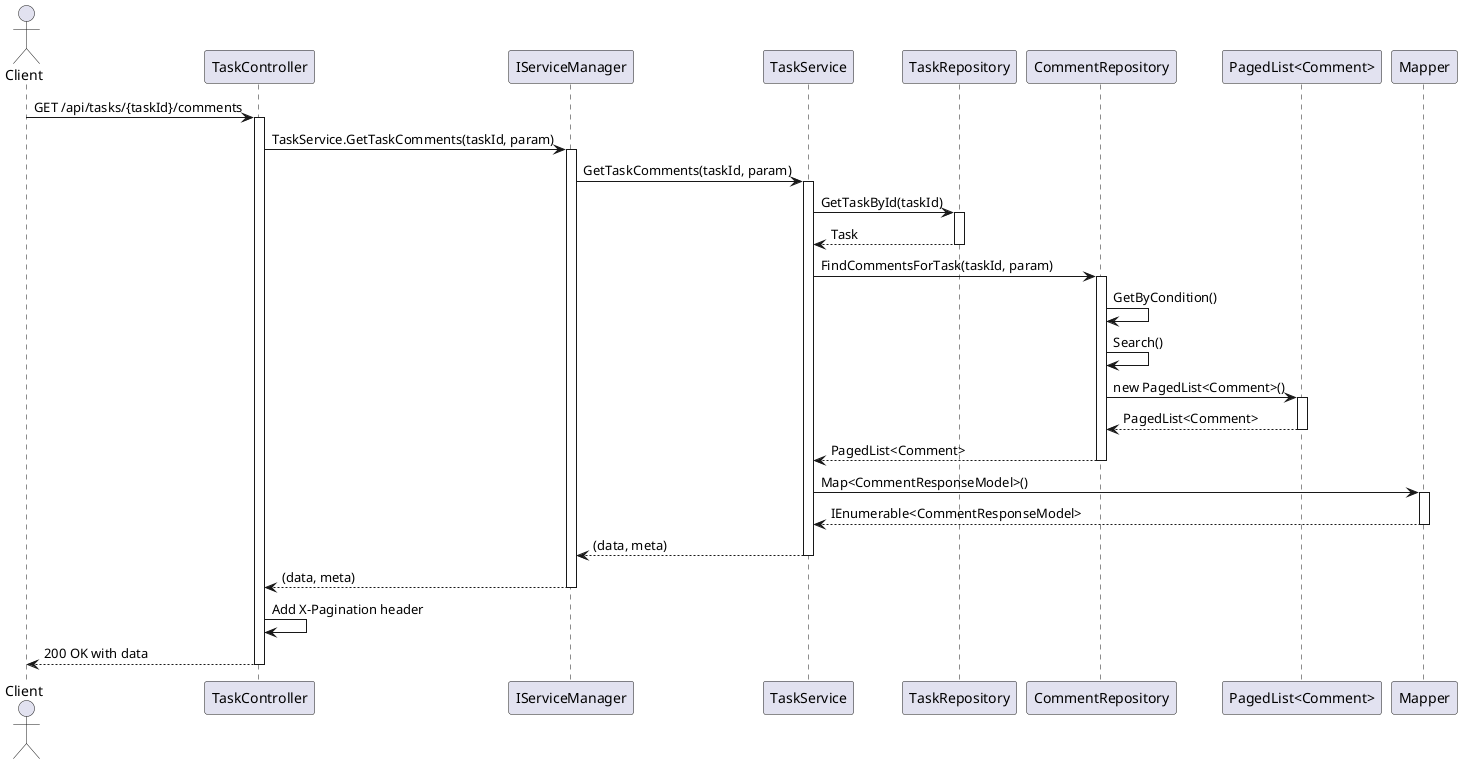 @startuml
actor Client
participant "TaskController" as TC
participant "IServiceManager" as ISM
participant "TaskService" as TS
participant "TaskRepository" as TR
participant "CommentRepository" as CR
participant "PagedList<Comment>" as PL
participant "Mapper" as M

Client -> TC : GET /api/tasks/{taskId}/comments
activate TC

TC -> ISM : TaskService.GetTaskComments(taskId, param)
activate ISM

ISM -> TS : GetTaskComments(taskId, param)
activate TS

TS -> TR : GetTaskById(taskId)
activate TR
TR --> TS : Task
deactivate TR

TS -> CR : FindCommentsForTask(taskId, param)
activate CR

CR -> CR : GetByCondition()
CR -> CR : Search()
CR -> PL : new PagedList<Comment>()
activate PL
PL --> CR : PagedList<Comment>
deactivate PL

CR --> TS : PagedList<Comment>
deactivate CR

TS -> M : Map<CommentResponseModel>()
activate M
M --> TS : IEnumerable<CommentResponseModel>
deactivate M

TS --> ISM : (data, meta)
deactivate TS

ISM --> TC : (data, meta)
deactivate ISM

TC -> TC : Add X-Pagination header
TC --> Client : 200 OK with data
deactivate TC

@enduml